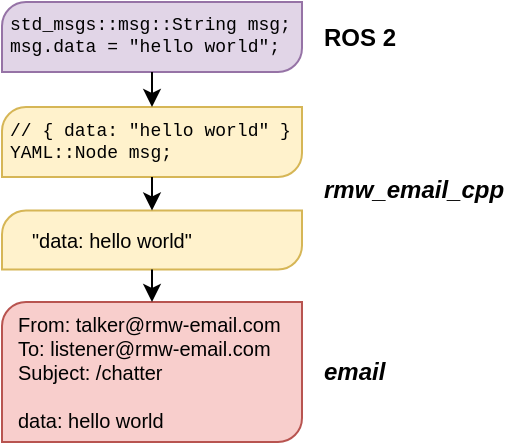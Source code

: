 <mxfile version="15.3.8" type="device"><diagram id="602wcl8TwcZ_TYXThDWu" name="Page-1"><mxGraphModel dx="912" dy="507" grid="1" gridSize="10" guides="1" tooltips="1" connect="1" arrows="1" fold="1" page="1" pageScale="1" pageWidth="1100" pageHeight="850" math="0" shadow="0"><root><mxCell id="0"/><mxCell id="1" parent="0"/><mxCell id="DyVd6OIuTBmbQWbVTkdJ-4" value="" style="group;fillColor=none;absoluteArcSize=0;fontFamily=Helvetica;" parent="1" vertex="1" connectable="0"><mxGeometry x="200" y="200" width="150" height="35" as="geometry"/></mxCell><mxCell id="DyVd6OIuTBmbQWbVTkdJ-2" value="" style="verticalLabelPosition=bottom;verticalAlign=top;html=1;shape=mxgraph.basic.diag_round_rect;dx=6;fillColor=#e1d5e7;strokeColor=#9673a6;" parent="DyVd6OIuTBmbQWbVTkdJ-4" vertex="1"><mxGeometry width="150" height="35" as="geometry"/></mxCell><mxCell id="DyVd6OIuTBmbQWbVTkdJ-3" value="&lt;font style=&quot;font-size: 9px;&quot;&gt;std_msgs::msg::String msg;&lt;br style=&quot;font-size: 9px;&quot;&gt;msg.data = &quot;hello world&quot;;&lt;/font&gt;" style="text;html=1;align=left;verticalAlign=middle;whiteSpace=wrap;rounded=0;fontFamily=Courier New;fontSize=9;" parent="DyVd6OIuTBmbQWbVTkdJ-4" vertex="1"><mxGeometry x="2" y="5.83" width="150" height="23.33" as="geometry"/></mxCell><mxCell id="DyVd6OIuTBmbQWbVTkdJ-5" value="" style="group;align=left;" parent="1" vertex="1" connectable="0"><mxGeometry x="200" y="252.5" width="150" height="35" as="geometry"/></mxCell><mxCell id="DyVd6OIuTBmbQWbVTkdJ-6" value="" style="verticalLabelPosition=bottom;verticalAlign=top;html=1;shape=mxgraph.basic.diag_round_rect;dx=6;fillColor=#fff2cc;strokeColor=#d6b656;" parent="DyVd6OIuTBmbQWbVTkdJ-5" vertex="1"><mxGeometry width="150" height="35" as="geometry"/></mxCell><mxCell id="DyVd6OIuTBmbQWbVTkdJ-7" value="&lt;font style=&quot;font-size: 9px;&quot;&gt;// { data: &quot;hello world&quot; }&lt;br style=&quot;font-size: 9px;&quot;&gt;YAML::Node msg;&lt;/font&gt;" style="text;html=1;strokeColor=none;fillColor=none;align=left;verticalAlign=middle;whiteSpace=wrap;rounded=0;fontFamily=Courier New;fontSize=9;" parent="DyVd6OIuTBmbQWbVTkdJ-5" vertex="1"><mxGeometry x="2" y="5.83" width="150" height="23.33" as="geometry"/></mxCell><mxCell id="DyVd6OIuTBmbQWbVTkdJ-9" value="" style="group;align=left;" parent="1" vertex="1" connectable="0"><mxGeometry x="200" y="304.25" width="150" height="29.5" as="geometry"/></mxCell><mxCell id="DyVd6OIuTBmbQWbVTkdJ-10" value="" style="verticalLabelPosition=bottom;verticalAlign=top;html=1;shape=mxgraph.basic.diag_round_rect;dx=6;fillColor=#fff2cc;strokeColor=#d6b656;" parent="DyVd6OIuTBmbQWbVTkdJ-9" vertex="1"><mxGeometry width="150" height="29.5" as="geometry"/></mxCell><mxCell id="DyVd6OIuTBmbQWbVTkdJ-11" value="&lt;font style=&quot;font-size: 10px&quot;&gt;&quot;data: hello world&quot;&lt;/font&gt;" style="text;html=1;strokeColor=none;fillColor=none;align=left;verticalAlign=middle;whiteSpace=wrap;rounded=0;" parent="DyVd6OIuTBmbQWbVTkdJ-9" vertex="1"><mxGeometry x="12.5" y="4.917" width="125" height="19.667" as="geometry"/></mxCell><mxCell id="DyVd6OIuTBmbQWbVTkdJ-14" value="" style="group;align=left;" parent="1" vertex="1" connectable="0"><mxGeometry x="200" y="350" width="150" height="70" as="geometry"/></mxCell><mxCell id="DyVd6OIuTBmbQWbVTkdJ-15" value="" style="verticalLabelPosition=bottom;verticalAlign=top;html=1;shape=mxgraph.basic.diag_round_rect;dx=6;fillColor=#f8cecc;strokeColor=#b85450;" parent="DyVd6OIuTBmbQWbVTkdJ-14" vertex="1"><mxGeometry width="150" height="70" as="geometry"/></mxCell><mxCell id="DyVd6OIuTBmbQWbVTkdJ-16" value="&lt;div style=&quot;font-size: 10px&quot;&gt;&lt;font style=&quot;font-size: 10px&quot;&gt;From: talker@rmw-email.com&lt;/font&gt;&lt;/div&gt;&lt;div style=&quot;font-size: 10px&quot;&gt;&lt;font style=&quot;font-size: 10px&quot;&gt;To: listener@rmw-email.com&lt;/font&gt;&lt;/div&gt;&lt;div style=&quot;font-size: 10px&quot;&gt;&lt;font style=&quot;font-size: 10px&quot;&gt;Subject: /chatter&lt;/font&gt;&lt;/div&gt;&lt;div style=&quot;font-size: 10px&quot;&gt;&lt;font style=&quot;font-size: 10px&quot;&gt;&lt;br&gt;&lt;/font&gt;&lt;/div&gt;&lt;div style=&quot;font-size: 10px&quot;&gt;&lt;font style=&quot;font-size: 10px&quot;&gt;data: hello world&lt;/font&gt;&lt;/div&gt;" style="text;html=1;strokeColor=none;fillColor=none;align=left;verticalAlign=middle;whiteSpace=wrap;rounded=0;" parent="DyVd6OIuTBmbQWbVTkdJ-14" vertex="1"><mxGeometry x="6.25" y="11.67" width="137.5" height="46.67" as="geometry"/></mxCell><mxCell id="yN2h4U3nh3GRG6C7bl88-3" style="edgeStyle=orthogonalEdgeStyle;rounded=0;orthogonalLoop=1;jettySize=auto;html=1;exitX=0.5;exitY=1;exitDx=0;exitDy=0;exitPerimeter=0;entryX=0.5;entryY=0;entryDx=0;entryDy=0;entryPerimeter=0;" edge="1" parent="1" source="DyVd6OIuTBmbQWbVTkdJ-2" target="DyVd6OIuTBmbQWbVTkdJ-6"><mxGeometry relative="1" as="geometry"/></mxCell><mxCell id="yN2h4U3nh3GRG6C7bl88-4" style="edgeStyle=orthogonalEdgeStyle;rounded=0;orthogonalLoop=1;jettySize=auto;html=1;exitX=0.5;exitY=1;exitDx=0;exitDy=0;exitPerimeter=0;entryX=0.5;entryY=0;entryDx=0;entryDy=0;entryPerimeter=0;" edge="1" parent="1" source="DyVd6OIuTBmbQWbVTkdJ-6" target="DyVd6OIuTBmbQWbVTkdJ-10"><mxGeometry relative="1" as="geometry"/></mxCell><mxCell id="yN2h4U3nh3GRG6C7bl88-5" style="edgeStyle=orthogonalEdgeStyle;rounded=0;orthogonalLoop=1;jettySize=auto;html=1;exitX=0.5;exitY=1;exitDx=0;exitDy=0;exitPerimeter=0;entryX=0.5;entryY=0;entryDx=0;entryDy=0;entryPerimeter=0;" edge="1" parent="1" source="DyVd6OIuTBmbQWbVTkdJ-10" target="DyVd6OIuTBmbQWbVTkdJ-15"><mxGeometry relative="1" as="geometry"/></mxCell><mxCell id="yN2h4U3nh3GRG6C7bl88-6" value="ROS 2" style="text;html=1;strokeColor=none;fillColor=none;align=left;verticalAlign=middle;whiteSpace=wrap;rounded=0;fontStyle=1" vertex="1" parent="1"><mxGeometry x="359" y="207.5" width="70" height="20" as="geometry"/></mxCell><mxCell id="yN2h4U3nh3GRG6C7bl88-7" value="rmw_email_cpp" style="text;html=1;strokeColor=none;fillColor=none;align=left;verticalAlign=middle;whiteSpace=wrap;rounded=0;fontStyle=3" vertex="1" parent="1"><mxGeometry x="359" y="284.25" width="90" height="20" as="geometry"/></mxCell><mxCell id="yN2h4U3nh3GRG6C7bl88-8" value="email" style="text;html=1;strokeColor=none;fillColor=none;align=left;verticalAlign=middle;whiteSpace=wrap;rounded=0;fontStyle=3" vertex="1" parent="1"><mxGeometry x="359" y="375" width="50" height="20" as="geometry"/></mxCell></root></mxGraphModel></diagram></mxfile>